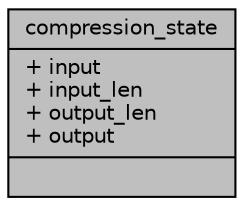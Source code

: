 digraph "compression_state"
{
 // INTERACTIVE_SVG=YES
  edge [fontname="Helvetica",fontsize="10",labelfontname="Helvetica",labelfontsize="10"];
  node [fontname="Helvetica",fontsize="10",shape=record];
  Node1 [label="{compression_state\n|+ input\l+ input_len\l+ output_len\l+ output\l|}",height=0.2,width=0.4,color="black", fillcolor="grey75", style="filled", fontcolor="black"];
}
